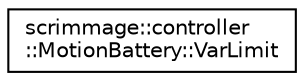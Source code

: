 digraph "Graphical Class Hierarchy"
{
 // LATEX_PDF_SIZE
  edge [fontname="Helvetica",fontsize="10",labelfontname="Helvetica",labelfontsize="10"];
  node [fontname="Helvetica",fontsize="10",shape=record];
  rankdir="LR";
  Node0 [label="scrimmage::controller\l::MotionBattery::VarLimit",height=0.2,width=0.4,color="black", fillcolor="white", style="filled",URL="$classscrimmage_1_1controller_1_1MotionBattery_1_1VarLimit.html",tooltip=" "];
}
